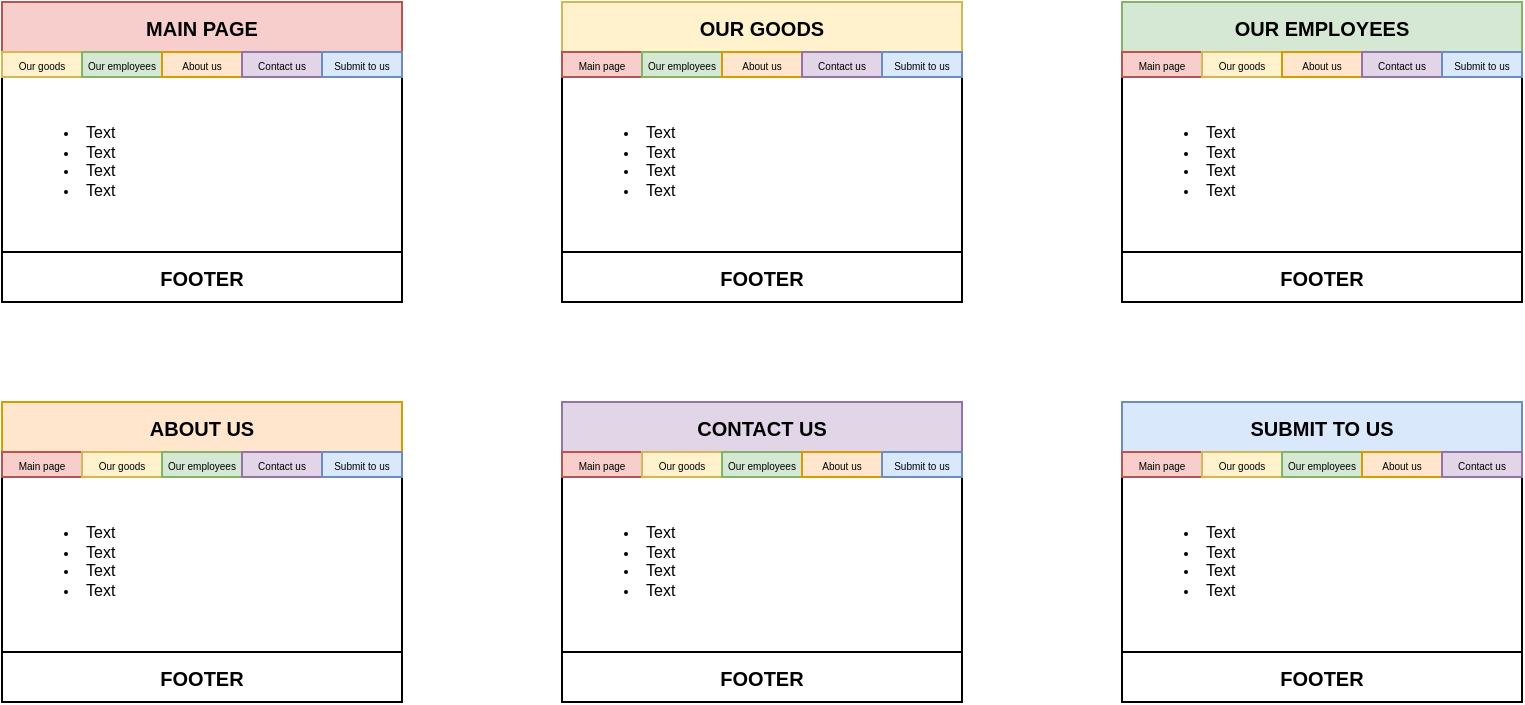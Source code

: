 <mxfile version="20.5.3" type="github">
  <diagram id="sxB13NuqP4sdVeZaV3_v" name="Page-1">
    <mxGraphModel dx="981" dy="548" grid="1" gridSize="10" guides="1" tooltips="1" connect="1" arrows="1" fold="1" page="1" pageScale="1" pageWidth="850" pageHeight="1100" math="0" shadow="0">
      <root>
        <mxCell id="0" />
        <mxCell id="1" parent="0" />
        <mxCell id="pmA4cpv0gQiVCXc7ziUq-65" value="" style="group;fontSize=8;" vertex="1" connectable="0" parent="1">
          <mxGeometry x="40" y="120" width="200" height="150" as="geometry" />
        </mxCell>
        <mxCell id="pmA4cpv0gQiVCXc7ziUq-56" value="&lt;div style=&quot;font-size: 8px;&quot;&gt;&lt;font style=&quot;font-size: 8px;&quot;&gt;&lt;br style=&quot;&quot;&gt;&lt;/font&gt;&lt;/div&gt;&lt;ul style=&quot;font-size: 8px;&quot;&gt;&lt;li style=&quot;&quot;&gt;&lt;font style=&quot;font-size: 8px;&quot;&gt;Text&lt;/font&gt;&lt;/li&gt;&lt;li style=&quot;&quot;&gt;&lt;font style=&quot;font-size: 8px;&quot;&gt;Text&lt;/font&gt;&lt;/li&gt;&lt;li style=&quot;&quot;&gt;&lt;font style=&quot;font-size: 8px;&quot;&gt;Text&lt;/font&gt;&lt;/li&gt;&lt;li style=&quot;&quot;&gt;&lt;font style=&quot;font-size: 8px;&quot;&gt;Text&lt;/font&gt;&lt;/li&gt;&lt;/ul&gt;" style="rounded=0;whiteSpace=wrap;html=1;align=left;fontSize=3;" vertex="1" parent="pmA4cpv0gQiVCXc7ziUq-65">
          <mxGeometry width="200" height="150" as="geometry" />
        </mxCell>
        <mxCell id="pmA4cpv0gQiVCXc7ziUq-57" value="&lt;font size=&quot;1&quot; style=&quot;&quot;&gt;&lt;b style=&quot;&quot;&gt;MAIN PAGE&lt;/b&gt;&lt;/font&gt;" style="rounded=0;whiteSpace=wrap;html=1;fillColor=#f8cecc;strokeColor=#b85450;" vertex="1" parent="pmA4cpv0gQiVCXc7ziUq-65">
          <mxGeometry width="200" height="25" as="geometry" />
        </mxCell>
        <mxCell id="pmA4cpv0gQiVCXc7ziUq-58" value="" style="rounded=0;whiteSpace=wrap;html=1;fontSize=5;" vertex="1" parent="pmA4cpv0gQiVCXc7ziUq-65">
          <mxGeometry y="25" width="200" height="12.5" as="geometry" />
        </mxCell>
        <mxCell id="pmA4cpv0gQiVCXc7ziUq-59" value="Our goods" style="rounded=0;whiteSpace=wrap;html=1;fillColor=#fff2cc;strokeColor=#d6b656;fontSize=5;" vertex="1" parent="pmA4cpv0gQiVCXc7ziUq-65">
          <mxGeometry y="25" width="40" height="12.5" as="geometry" />
        </mxCell>
        <mxCell id="pmA4cpv0gQiVCXc7ziUq-60" value="Our employees" style="rounded=0;whiteSpace=wrap;html=1;fillColor=#d5e8d4;strokeColor=#82b366;fontSize=5;" vertex="1" parent="pmA4cpv0gQiVCXc7ziUq-65">
          <mxGeometry x="40" y="25" width="40" height="12.5" as="geometry" />
        </mxCell>
        <mxCell id="pmA4cpv0gQiVCXc7ziUq-61" value="About us" style="rounded=0;whiteSpace=wrap;html=1;fillColor=#ffe6cc;strokeColor=#d79b00;fontSize=5;" vertex="1" parent="pmA4cpv0gQiVCXc7ziUq-65">
          <mxGeometry x="80" y="25" width="40" height="12.5" as="geometry" />
        </mxCell>
        <mxCell id="pmA4cpv0gQiVCXc7ziUq-62" value="Contact us" style="rounded=0;whiteSpace=wrap;html=1;fillColor=#e1d5e7;strokeColor=#9673a6;fontSize=5;" vertex="1" parent="pmA4cpv0gQiVCXc7ziUq-65">
          <mxGeometry x="120" y="25" width="40" height="12.5" as="geometry" />
        </mxCell>
        <mxCell id="pmA4cpv0gQiVCXc7ziUq-63" value="Submit to us" style="rounded=0;whiteSpace=wrap;html=1;fillColor=#dae8fc;strokeColor=#6c8ebf;fontSize=5;" vertex="1" parent="pmA4cpv0gQiVCXc7ziUq-65">
          <mxGeometry x="160" y="25" width="40" height="12.5" as="geometry" />
        </mxCell>
        <mxCell id="pmA4cpv0gQiVCXc7ziUq-64" value="&lt;b&gt;&lt;font style=&quot;font-size: 10px;&quot;&gt;FOOTER&lt;/font&gt;&lt;/b&gt;" style="rounded=0;whiteSpace=wrap;html=1;" vertex="1" parent="pmA4cpv0gQiVCXc7ziUq-65">
          <mxGeometry y="125.0" width="200" height="25" as="geometry" />
        </mxCell>
        <mxCell id="pmA4cpv0gQiVCXc7ziUq-66" value="" style="group;fontSize=8;" vertex="1" connectable="0" parent="1">
          <mxGeometry x="320" y="120" width="200" height="150" as="geometry" />
        </mxCell>
        <mxCell id="pmA4cpv0gQiVCXc7ziUq-67" value="&lt;div style=&quot;font-size: 8px;&quot;&gt;&lt;font style=&quot;font-size: 8px;&quot;&gt;&lt;br style=&quot;&quot;&gt;&lt;/font&gt;&lt;/div&gt;&lt;ul style=&quot;font-size: 8px;&quot;&gt;&lt;li style=&quot;&quot;&gt;&lt;font style=&quot;font-size: 8px;&quot;&gt;Text&lt;/font&gt;&lt;/li&gt;&lt;li style=&quot;&quot;&gt;&lt;font style=&quot;font-size: 8px;&quot;&gt;Text&lt;/font&gt;&lt;/li&gt;&lt;li style=&quot;&quot;&gt;&lt;font style=&quot;font-size: 8px;&quot;&gt;Text&lt;/font&gt;&lt;/li&gt;&lt;li style=&quot;&quot;&gt;&lt;font style=&quot;font-size: 8px;&quot;&gt;Text&lt;/font&gt;&lt;/li&gt;&lt;/ul&gt;" style="rounded=0;whiteSpace=wrap;html=1;align=left;fontSize=3;" vertex="1" parent="pmA4cpv0gQiVCXc7ziUq-66">
          <mxGeometry width="200" height="150" as="geometry" />
        </mxCell>
        <mxCell id="pmA4cpv0gQiVCXc7ziUq-68" value="&lt;font size=&quot;1&quot; style=&quot;&quot;&gt;&lt;b style=&quot;&quot;&gt;OUR GOODS&lt;/b&gt;&lt;/font&gt;" style="rounded=0;whiteSpace=wrap;html=1;fillColor=#fff2cc;strokeColor=#d6b656;" vertex="1" parent="pmA4cpv0gQiVCXc7ziUq-66">
          <mxGeometry width="200" height="25" as="geometry" />
        </mxCell>
        <mxCell id="pmA4cpv0gQiVCXc7ziUq-69" value="" style="rounded=0;whiteSpace=wrap;html=1;fontSize=5;" vertex="1" parent="pmA4cpv0gQiVCXc7ziUq-66">
          <mxGeometry y="25" width="200" height="12.5" as="geometry" />
        </mxCell>
        <mxCell id="pmA4cpv0gQiVCXc7ziUq-70" value="Main page" style="rounded=0;whiteSpace=wrap;html=1;fillColor=#f8cecc;strokeColor=#b85450;fontSize=5;" vertex="1" parent="pmA4cpv0gQiVCXc7ziUq-66">
          <mxGeometry y="25" width="40" height="12.5" as="geometry" />
        </mxCell>
        <mxCell id="pmA4cpv0gQiVCXc7ziUq-71" value="Our employees" style="rounded=0;whiteSpace=wrap;html=1;fillColor=#d5e8d4;strokeColor=#82b366;fontSize=5;" vertex="1" parent="pmA4cpv0gQiVCXc7ziUq-66">
          <mxGeometry x="40" y="25" width="40" height="12.5" as="geometry" />
        </mxCell>
        <mxCell id="pmA4cpv0gQiVCXc7ziUq-72" value="About us" style="rounded=0;whiteSpace=wrap;html=1;fillColor=#ffe6cc;strokeColor=#d79b00;fontSize=5;" vertex="1" parent="pmA4cpv0gQiVCXc7ziUq-66">
          <mxGeometry x="80" y="25" width="40" height="12.5" as="geometry" />
        </mxCell>
        <mxCell id="pmA4cpv0gQiVCXc7ziUq-73" value="Contact us" style="rounded=0;whiteSpace=wrap;html=1;fillColor=#e1d5e7;strokeColor=#9673a6;fontSize=5;" vertex="1" parent="pmA4cpv0gQiVCXc7ziUq-66">
          <mxGeometry x="120" y="25" width="40" height="12.5" as="geometry" />
        </mxCell>
        <mxCell id="pmA4cpv0gQiVCXc7ziUq-74" value="Submit to us" style="rounded=0;whiteSpace=wrap;html=1;fillColor=#dae8fc;strokeColor=#6c8ebf;fontSize=5;" vertex="1" parent="pmA4cpv0gQiVCXc7ziUq-66">
          <mxGeometry x="160" y="25" width="40" height="12.5" as="geometry" />
        </mxCell>
        <mxCell id="pmA4cpv0gQiVCXc7ziUq-75" value="&lt;b&gt;&lt;font style=&quot;font-size: 10px;&quot;&gt;FOOTER&lt;/font&gt;&lt;/b&gt;" style="rounded=0;whiteSpace=wrap;html=1;" vertex="1" parent="pmA4cpv0gQiVCXc7ziUq-66">
          <mxGeometry y="125.0" width="200" height="25" as="geometry" />
        </mxCell>
        <mxCell id="pmA4cpv0gQiVCXc7ziUq-76" value="" style="group;fontSize=8;" vertex="1" connectable="0" parent="1">
          <mxGeometry x="600" y="120" width="200" height="150" as="geometry" />
        </mxCell>
        <mxCell id="pmA4cpv0gQiVCXc7ziUq-77" value="&lt;div style=&quot;font-size: 8px;&quot;&gt;&lt;font style=&quot;font-size: 8px;&quot;&gt;&lt;br style=&quot;&quot;&gt;&lt;/font&gt;&lt;/div&gt;&lt;ul style=&quot;font-size: 8px;&quot;&gt;&lt;li style=&quot;&quot;&gt;&lt;font style=&quot;font-size: 8px;&quot;&gt;Text&lt;/font&gt;&lt;/li&gt;&lt;li style=&quot;&quot;&gt;&lt;font style=&quot;font-size: 8px;&quot;&gt;Text&lt;/font&gt;&lt;/li&gt;&lt;li style=&quot;&quot;&gt;&lt;font style=&quot;font-size: 8px;&quot;&gt;Text&lt;/font&gt;&lt;/li&gt;&lt;li style=&quot;&quot;&gt;&lt;font style=&quot;font-size: 8px;&quot;&gt;Text&lt;/font&gt;&lt;/li&gt;&lt;/ul&gt;" style="rounded=0;whiteSpace=wrap;html=1;align=left;fontSize=3;" vertex="1" parent="pmA4cpv0gQiVCXc7ziUq-76">
          <mxGeometry width="200" height="150" as="geometry" />
        </mxCell>
        <mxCell id="pmA4cpv0gQiVCXc7ziUq-78" value="&lt;font size=&quot;1&quot; style=&quot;&quot;&gt;&lt;b style=&quot;&quot;&gt;OUR EMPLOYEES&lt;/b&gt;&lt;/font&gt;" style="rounded=0;whiteSpace=wrap;html=1;fillColor=#d5e8d4;strokeColor=#82b366;" vertex="1" parent="pmA4cpv0gQiVCXc7ziUq-76">
          <mxGeometry width="200" height="25" as="geometry" />
        </mxCell>
        <mxCell id="pmA4cpv0gQiVCXc7ziUq-79" value="" style="rounded=0;whiteSpace=wrap;html=1;fontSize=5;" vertex="1" parent="pmA4cpv0gQiVCXc7ziUq-76">
          <mxGeometry y="25" width="200" height="12.5" as="geometry" />
        </mxCell>
        <mxCell id="pmA4cpv0gQiVCXc7ziUq-80" value="Main page" style="rounded=0;whiteSpace=wrap;html=1;fillColor=#f8cecc;strokeColor=#b85450;fontSize=5;" vertex="1" parent="pmA4cpv0gQiVCXc7ziUq-76">
          <mxGeometry y="25" width="40" height="12.5" as="geometry" />
        </mxCell>
        <mxCell id="pmA4cpv0gQiVCXc7ziUq-81" value="Our goods" style="rounded=0;whiteSpace=wrap;html=1;fillColor=#fff2cc;strokeColor=#d6b656;fontSize=5;" vertex="1" parent="pmA4cpv0gQiVCXc7ziUq-76">
          <mxGeometry x="40" y="25" width="40" height="12.5" as="geometry" />
        </mxCell>
        <mxCell id="pmA4cpv0gQiVCXc7ziUq-82" value="About us" style="rounded=0;whiteSpace=wrap;html=1;fillColor=#ffe6cc;strokeColor=#d79b00;fontSize=5;" vertex="1" parent="pmA4cpv0gQiVCXc7ziUq-76">
          <mxGeometry x="80" y="25" width="40" height="12.5" as="geometry" />
        </mxCell>
        <mxCell id="pmA4cpv0gQiVCXc7ziUq-83" value="Contact us" style="rounded=0;whiteSpace=wrap;html=1;fillColor=#e1d5e7;strokeColor=#9673a6;fontSize=5;" vertex="1" parent="pmA4cpv0gQiVCXc7ziUq-76">
          <mxGeometry x="120" y="25" width="40" height="12.5" as="geometry" />
        </mxCell>
        <mxCell id="pmA4cpv0gQiVCXc7ziUq-84" value="Submit to us" style="rounded=0;whiteSpace=wrap;html=1;fillColor=#dae8fc;strokeColor=#6c8ebf;fontSize=5;" vertex="1" parent="pmA4cpv0gQiVCXc7ziUq-76">
          <mxGeometry x="160" y="25" width="40" height="12.5" as="geometry" />
        </mxCell>
        <mxCell id="pmA4cpv0gQiVCXc7ziUq-85" value="&lt;b&gt;&lt;font style=&quot;font-size: 10px;&quot;&gt;FOOTER&lt;/font&gt;&lt;/b&gt;" style="rounded=0;whiteSpace=wrap;html=1;" vertex="1" parent="pmA4cpv0gQiVCXc7ziUq-76">
          <mxGeometry y="125.0" width="200" height="25" as="geometry" />
        </mxCell>
        <mxCell id="pmA4cpv0gQiVCXc7ziUq-86" value="" style="group;fontSize=8;" vertex="1" connectable="0" parent="1">
          <mxGeometry x="40" y="320" width="200" height="150" as="geometry" />
        </mxCell>
        <mxCell id="pmA4cpv0gQiVCXc7ziUq-87" value="&lt;div style=&quot;font-size: 8px;&quot;&gt;&lt;font style=&quot;font-size: 8px;&quot;&gt;&lt;br style=&quot;&quot;&gt;&lt;/font&gt;&lt;/div&gt;&lt;ul style=&quot;font-size: 8px;&quot;&gt;&lt;li style=&quot;&quot;&gt;&lt;font style=&quot;font-size: 8px;&quot;&gt;Text&lt;/font&gt;&lt;/li&gt;&lt;li style=&quot;&quot;&gt;&lt;font style=&quot;font-size: 8px;&quot;&gt;Text&lt;/font&gt;&lt;/li&gt;&lt;li style=&quot;&quot;&gt;&lt;font style=&quot;font-size: 8px;&quot;&gt;Text&lt;/font&gt;&lt;/li&gt;&lt;li style=&quot;&quot;&gt;&lt;font style=&quot;font-size: 8px;&quot;&gt;Text&lt;/font&gt;&lt;/li&gt;&lt;/ul&gt;" style="rounded=0;whiteSpace=wrap;html=1;align=left;fontSize=3;" vertex="1" parent="pmA4cpv0gQiVCXc7ziUq-86">
          <mxGeometry width="200" height="150" as="geometry" />
        </mxCell>
        <mxCell id="pmA4cpv0gQiVCXc7ziUq-88" value="&lt;font size=&quot;1&quot; style=&quot;&quot;&gt;&lt;b style=&quot;&quot;&gt;ABOUT US&lt;/b&gt;&lt;/font&gt;" style="rounded=0;whiteSpace=wrap;html=1;fillColor=#ffe6cc;strokeColor=#d79b00;" vertex="1" parent="pmA4cpv0gQiVCXc7ziUq-86">
          <mxGeometry width="200" height="25" as="geometry" />
        </mxCell>
        <mxCell id="pmA4cpv0gQiVCXc7ziUq-89" value="" style="rounded=0;whiteSpace=wrap;html=1;fontSize=5;" vertex="1" parent="pmA4cpv0gQiVCXc7ziUq-86">
          <mxGeometry y="25" width="200" height="12.5" as="geometry" />
        </mxCell>
        <mxCell id="pmA4cpv0gQiVCXc7ziUq-90" value="Main page" style="rounded=0;whiteSpace=wrap;html=1;fillColor=#f8cecc;strokeColor=#b85450;fontSize=5;" vertex="1" parent="pmA4cpv0gQiVCXc7ziUq-86">
          <mxGeometry y="25" width="40" height="12.5" as="geometry" />
        </mxCell>
        <mxCell id="pmA4cpv0gQiVCXc7ziUq-91" value="Our goods" style="rounded=0;whiteSpace=wrap;html=1;fillColor=#fff2cc;strokeColor=#d6b656;fontSize=5;" vertex="1" parent="pmA4cpv0gQiVCXc7ziUq-86">
          <mxGeometry x="40" y="25" width="40" height="12.5" as="geometry" />
        </mxCell>
        <mxCell id="pmA4cpv0gQiVCXc7ziUq-92" value="Our employees" style="rounded=0;whiteSpace=wrap;html=1;fillColor=#d5e8d4;strokeColor=#82b366;fontSize=5;" vertex="1" parent="pmA4cpv0gQiVCXc7ziUq-86">
          <mxGeometry x="80" y="25" width="40" height="12.5" as="geometry" />
        </mxCell>
        <mxCell id="pmA4cpv0gQiVCXc7ziUq-93" value="Contact us" style="rounded=0;whiteSpace=wrap;html=1;fillColor=#e1d5e7;strokeColor=#9673a6;fontSize=5;" vertex="1" parent="pmA4cpv0gQiVCXc7ziUq-86">
          <mxGeometry x="120" y="25" width="40" height="12.5" as="geometry" />
        </mxCell>
        <mxCell id="pmA4cpv0gQiVCXc7ziUq-94" value="Submit to us" style="rounded=0;whiteSpace=wrap;html=1;fillColor=#dae8fc;strokeColor=#6c8ebf;fontSize=5;" vertex="1" parent="pmA4cpv0gQiVCXc7ziUq-86">
          <mxGeometry x="160" y="25" width="40" height="12.5" as="geometry" />
        </mxCell>
        <mxCell id="pmA4cpv0gQiVCXc7ziUq-95" value="&lt;b&gt;&lt;font style=&quot;font-size: 10px;&quot;&gt;FOOTER&lt;/font&gt;&lt;/b&gt;" style="rounded=0;whiteSpace=wrap;html=1;" vertex="1" parent="pmA4cpv0gQiVCXc7ziUq-86">
          <mxGeometry y="125.0" width="200" height="25" as="geometry" />
        </mxCell>
        <mxCell id="pmA4cpv0gQiVCXc7ziUq-96" value="" style="group;fontSize=8;" vertex="1" connectable="0" parent="1">
          <mxGeometry x="320" y="320" width="200" height="150" as="geometry" />
        </mxCell>
        <mxCell id="pmA4cpv0gQiVCXc7ziUq-97" value="&lt;div style=&quot;font-size: 8px;&quot;&gt;&lt;font style=&quot;font-size: 8px;&quot;&gt;&lt;br style=&quot;&quot;&gt;&lt;/font&gt;&lt;/div&gt;&lt;ul style=&quot;font-size: 8px;&quot;&gt;&lt;li style=&quot;&quot;&gt;&lt;font style=&quot;font-size: 8px;&quot;&gt;Text&lt;/font&gt;&lt;/li&gt;&lt;li style=&quot;&quot;&gt;&lt;font style=&quot;font-size: 8px;&quot;&gt;Text&lt;/font&gt;&lt;/li&gt;&lt;li style=&quot;&quot;&gt;&lt;font style=&quot;font-size: 8px;&quot;&gt;Text&lt;/font&gt;&lt;/li&gt;&lt;li style=&quot;&quot;&gt;&lt;font style=&quot;font-size: 8px;&quot;&gt;Text&lt;/font&gt;&lt;/li&gt;&lt;/ul&gt;" style="rounded=0;whiteSpace=wrap;html=1;align=left;fontSize=3;" vertex="1" parent="pmA4cpv0gQiVCXc7ziUq-96">
          <mxGeometry width="200" height="150" as="geometry" />
        </mxCell>
        <mxCell id="pmA4cpv0gQiVCXc7ziUq-98" value="&lt;font size=&quot;1&quot; style=&quot;&quot;&gt;&lt;b style=&quot;&quot;&gt;CONTACT US&lt;/b&gt;&lt;/font&gt;" style="rounded=0;whiteSpace=wrap;html=1;fillColor=#e1d5e7;strokeColor=#9673a6;" vertex="1" parent="pmA4cpv0gQiVCXc7ziUq-96">
          <mxGeometry width="200" height="25" as="geometry" />
        </mxCell>
        <mxCell id="pmA4cpv0gQiVCXc7ziUq-99" value="" style="rounded=0;whiteSpace=wrap;html=1;fontSize=5;" vertex="1" parent="pmA4cpv0gQiVCXc7ziUq-96">
          <mxGeometry y="25" width="200" height="12.5" as="geometry" />
        </mxCell>
        <mxCell id="pmA4cpv0gQiVCXc7ziUq-100" value="Main page" style="rounded=0;whiteSpace=wrap;html=1;fillColor=#f8cecc;strokeColor=#b85450;fontSize=5;" vertex="1" parent="pmA4cpv0gQiVCXc7ziUq-96">
          <mxGeometry y="25" width="40" height="12.5" as="geometry" />
        </mxCell>
        <mxCell id="pmA4cpv0gQiVCXc7ziUq-101" value="Our goods" style="rounded=0;whiteSpace=wrap;html=1;fillColor=#fff2cc;strokeColor=#d6b656;fontSize=5;" vertex="1" parent="pmA4cpv0gQiVCXc7ziUq-96">
          <mxGeometry x="40" y="25" width="40" height="12.5" as="geometry" />
        </mxCell>
        <mxCell id="pmA4cpv0gQiVCXc7ziUq-102" value="Our employees" style="rounded=0;whiteSpace=wrap;html=1;fillColor=#d5e8d4;strokeColor=#82b366;fontSize=5;" vertex="1" parent="pmA4cpv0gQiVCXc7ziUq-96">
          <mxGeometry x="80" y="25" width="40" height="12.5" as="geometry" />
        </mxCell>
        <mxCell id="pmA4cpv0gQiVCXc7ziUq-103" value="About us" style="rounded=0;whiteSpace=wrap;html=1;fillColor=#ffe6cc;strokeColor=#d79b00;fontSize=5;" vertex="1" parent="pmA4cpv0gQiVCXc7ziUq-96">
          <mxGeometry x="120" y="25" width="40" height="12.5" as="geometry" />
        </mxCell>
        <mxCell id="pmA4cpv0gQiVCXc7ziUq-104" value="Submit to us" style="rounded=0;whiteSpace=wrap;html=1;fillColor=#dae8fc;strokeColor=#6c8ebf;fontSize=5;" vertex="1" parent="pmA4cpv0gQiVCXc7ziUq-96">
          <mxGeometry x="160" y="25" width="40" height="12.5" as="geometry" />
        </mxCell>
        <mxCell id="pmA4cpv0gQiVCXc7ziUq-105" value="&lt;b&gt;&lt;font style=&quot;font-size: 10px;&quot;&gt;FOOTER&lt;/font&gt;&lt;/b&gt;" style="rounded=0;whiteSpace=wrap;html=1;" vertex="1" parent="pmA4cpv0gQiVCXc7ziUq-96">
          <mxGeometry y="125.0" width="200" height="25" as="geometry" />
        </mxCell>
        <mxCell id="pmA4cpv0gQiVCXc7ziUq-106" value="" style="group;fontSize=8;fillColor=#e1d5e7;strokeColor=#9673a6;" vertex="1" connectable="0" parent="1">
          <mxGeometry x="600" y="320" width="200" height="150" as="geometry" />
        </mxCell>
        <mxCell id="pmA4cpv0gQiVCXc7ziUq-107" value="&lt;div style=&quot;font-size: 8px;&quot;&gt;&lt;font style=&quot;font-size: 8px;&quot;&gt;&lt;br style=&quot;&quot;&gt;&lt;/font&gt;&lt;/div&gt;&lt;ul style=&quot;font-size: 8px;&quot;&gt;&lt;li style=&quot;&quot;&gt;&lt;font style=&quot;font-size: 8px;&quot;&gt;Text&lt;/font&gt;&lt;/li&gt;&lt;li style=&quot;&quot;&gt;&lt;font style=&quot;font-size: 8px;&quot;&gt;Text&lt;/font&gt;&lt;/li&gt;&lt;li style=&quot;&quot;&gt;&lt;font style=&quot;font-size: 8px;&quot;&gt;Text&lt;/font&gt;&lt;/li&gt;&lt;li style=&quot;&quot;&gt;&lt;font style=&quot;font-size: 8px;&quot;&gt;Text&lt;/font&gt;&lt;/li&gt;&lt;/ul&gt;" style="rounded=0;whiteSpace=wrap;html=1;align=left;fontSize=3;" vertex="1" parent="pmA4cpv0gQiVCXc7ziUq-106">
          <mxGeometry width="200" height="150" as="geometry" />
        </mxCell>
        <mxCell id="pmA4cpv0gQiVCXc7ziUq-108" value="&lt;font size=&quot;1&quot; style=&quot;&quot;&gt;&lt;b style=&quot;&quot;&gt;SUBMIT TO US&lt;/b&gt;&lt;/font&gt;" style="rounded=0;whiteSpace=wrap;html=1;fillColor=#dae8fc;strokeColor=#6c8ebf;" vertex="1" parent="pmA4cpv0gQiVCXc7ziUq-106">
          <mxGeometry width="200" height="25" as="geometry" />
        </mxCell>
        <mxCell id="pmA4cpv0gQiVCXc7ziUq-109" value="" style="rounded=0;whiteSpace=wrap;html=1;fontSize=5;" vertex="1" parent="pmA4cpv0gQiVCXc7ziUq-106">
          <mxGeometry y="25" width="200" height="12.5" as="geometry" />
        </mxCell>
        <mxCell id="pmA4cpv0gQiVCXc7ziUq-110" value="Main page" style="rounded=0;whiteSpace=wrap;html=1;fillColor=#f8cecc;strokeColor=#b85450;fontSize=5;" vertex="1" parent="pmA4cpv0gQiVCXc7ziUq-106">
          <mxGeometry y="25" width="40" height="12.5" as="geometry" />
        </mxCell>
        <mxCell id="pmA4cpv0gQiVCXc7ziUq-111" value="Our goods" style="rounded=0;whiteSpace=wrap;html=1;fillColor=#fff2cc;strokeColor=#d6b656;fontSize=5;" vertex="1" parent="pmA4cpv0gQiVCXc7ziUq-106">
          <mxGeometry x="40" y="25" width="40" height="12.5" as="geometry" />
        </mxCell>
        <mxCell id="pmA4cpv0gQiVCXc7ziUq-112" value="Our employees" style="rounded=0;whiteSpace=wrap;html=1;fillColor=#d5e8d4;strokeColor=#82b366;fontSize=5;" vertex="1" parent="pmA4cpv0gQiVCXc7ziUq-106">
          <mxGeometry x="80" y="25" width="40" height="12.5" as="geometry" />
        </mxCell>
        <mxCell id="pmA4cpv0gQiVCXc7ziUq-113" value="About us" style="rounded=0;whiteSpace=wrap;html=1;fillColor=#ffe6cc;strokeColor=#d79b00;fontSize=5;" vertex="1" parent="pmA4cpv0gQiVCXc7ziUq-106">
          <mxGeometry x="120" y="25" width="40" height="12.5" as="geometry" />
        </mxCell>
        <mxCell id="pmA4cpv0gQiVCXc7ziUq-114" value="Contact us" style="rounded=0;whiteSpace=wrap;html=1;fillColor=#e1d5e7;strokeColor=#9673a6;fontSize=5;" vertex="1" parent="pmA4cpv0gQiVCXc7ziUq-106">
          <mxGeometry x="160" y="25" width="40" height="12.5" as="geometry" />
        </mxCell>
        <mxCell id="pmA4cpv0gQiVCXc7ziUq-115" value="&lt;b&gt;&lt;font style=&quot;font-size: 10px;&quot;&gt;FOOTER&lt;/font&gt;&lt;/b&gt;" style="rounded=0;whiteSpace=wrap;html=1;" vertex="1" parent="pmA4cpv0gQiVCXc7ziUq-106">
          <mxGeometry y="125.0" width="200" height="25" as="geometry" />
        </mxCell>
      </root>
    </mxGraphModel>
  </diagram>
</mxfile>
